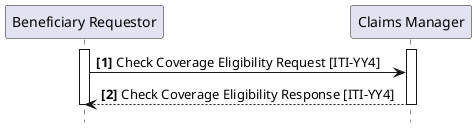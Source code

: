 @startuml
skinparam svgDimensionStyle false
hide footbox
autonumber "<b>[0]"
participant "Beneficiary Requestor" as Req
participant "Claims Manager" as Man
activate Req
activate Man
Req -> Man : Check Coverage Eligibility Request [ITI-YY4]
Man --> Req : Check Coverage Eligibility Response [ITI-YY4]
deactivate Man
deactivate Req
@enduml
